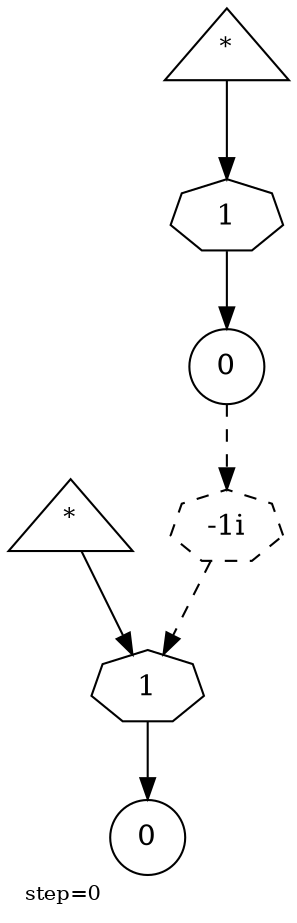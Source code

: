 digraph {
  graph  [labelloc=bottom,labeljust=left,fontsize="10",label="step=0"];
  "22167" [shape=triangle,peripheries="1",label=<<SUP>*</SUP>>,labelfontcolor=black,color=black];
  "22168" [shape=triangle,peripheries="1",label=<<SUP>*</SUP>>,labelfontcolor=black,color=black];
  "22169" [shape=circle,peripheries="1",label=<0>,labelfontcolor=black,color=black];
  "22171" [shape=circle,peripheries="1",label=<0>,labelfontcolor=black,color=black];
  "22170" [label=<1>,peripheries="1",color=black,shape=septagon];
  "22168" -> "22170" [color=black];
  "22170" -> "22169" [color=black];
  "22172" [label=<1>,peripheries="1",color=black,shape=septagon];
  "22167" -> "22172" [color=black];
  "22172" -> "22171" [color=black];
  "22173" [label=<-1i>,peripheries="1",color=black,style=dashed,shape=septagon];
  "22169" -> "22173" [style=dashed,color=black];
  "22173" -> "22172" [style=dashed,color=black];
}